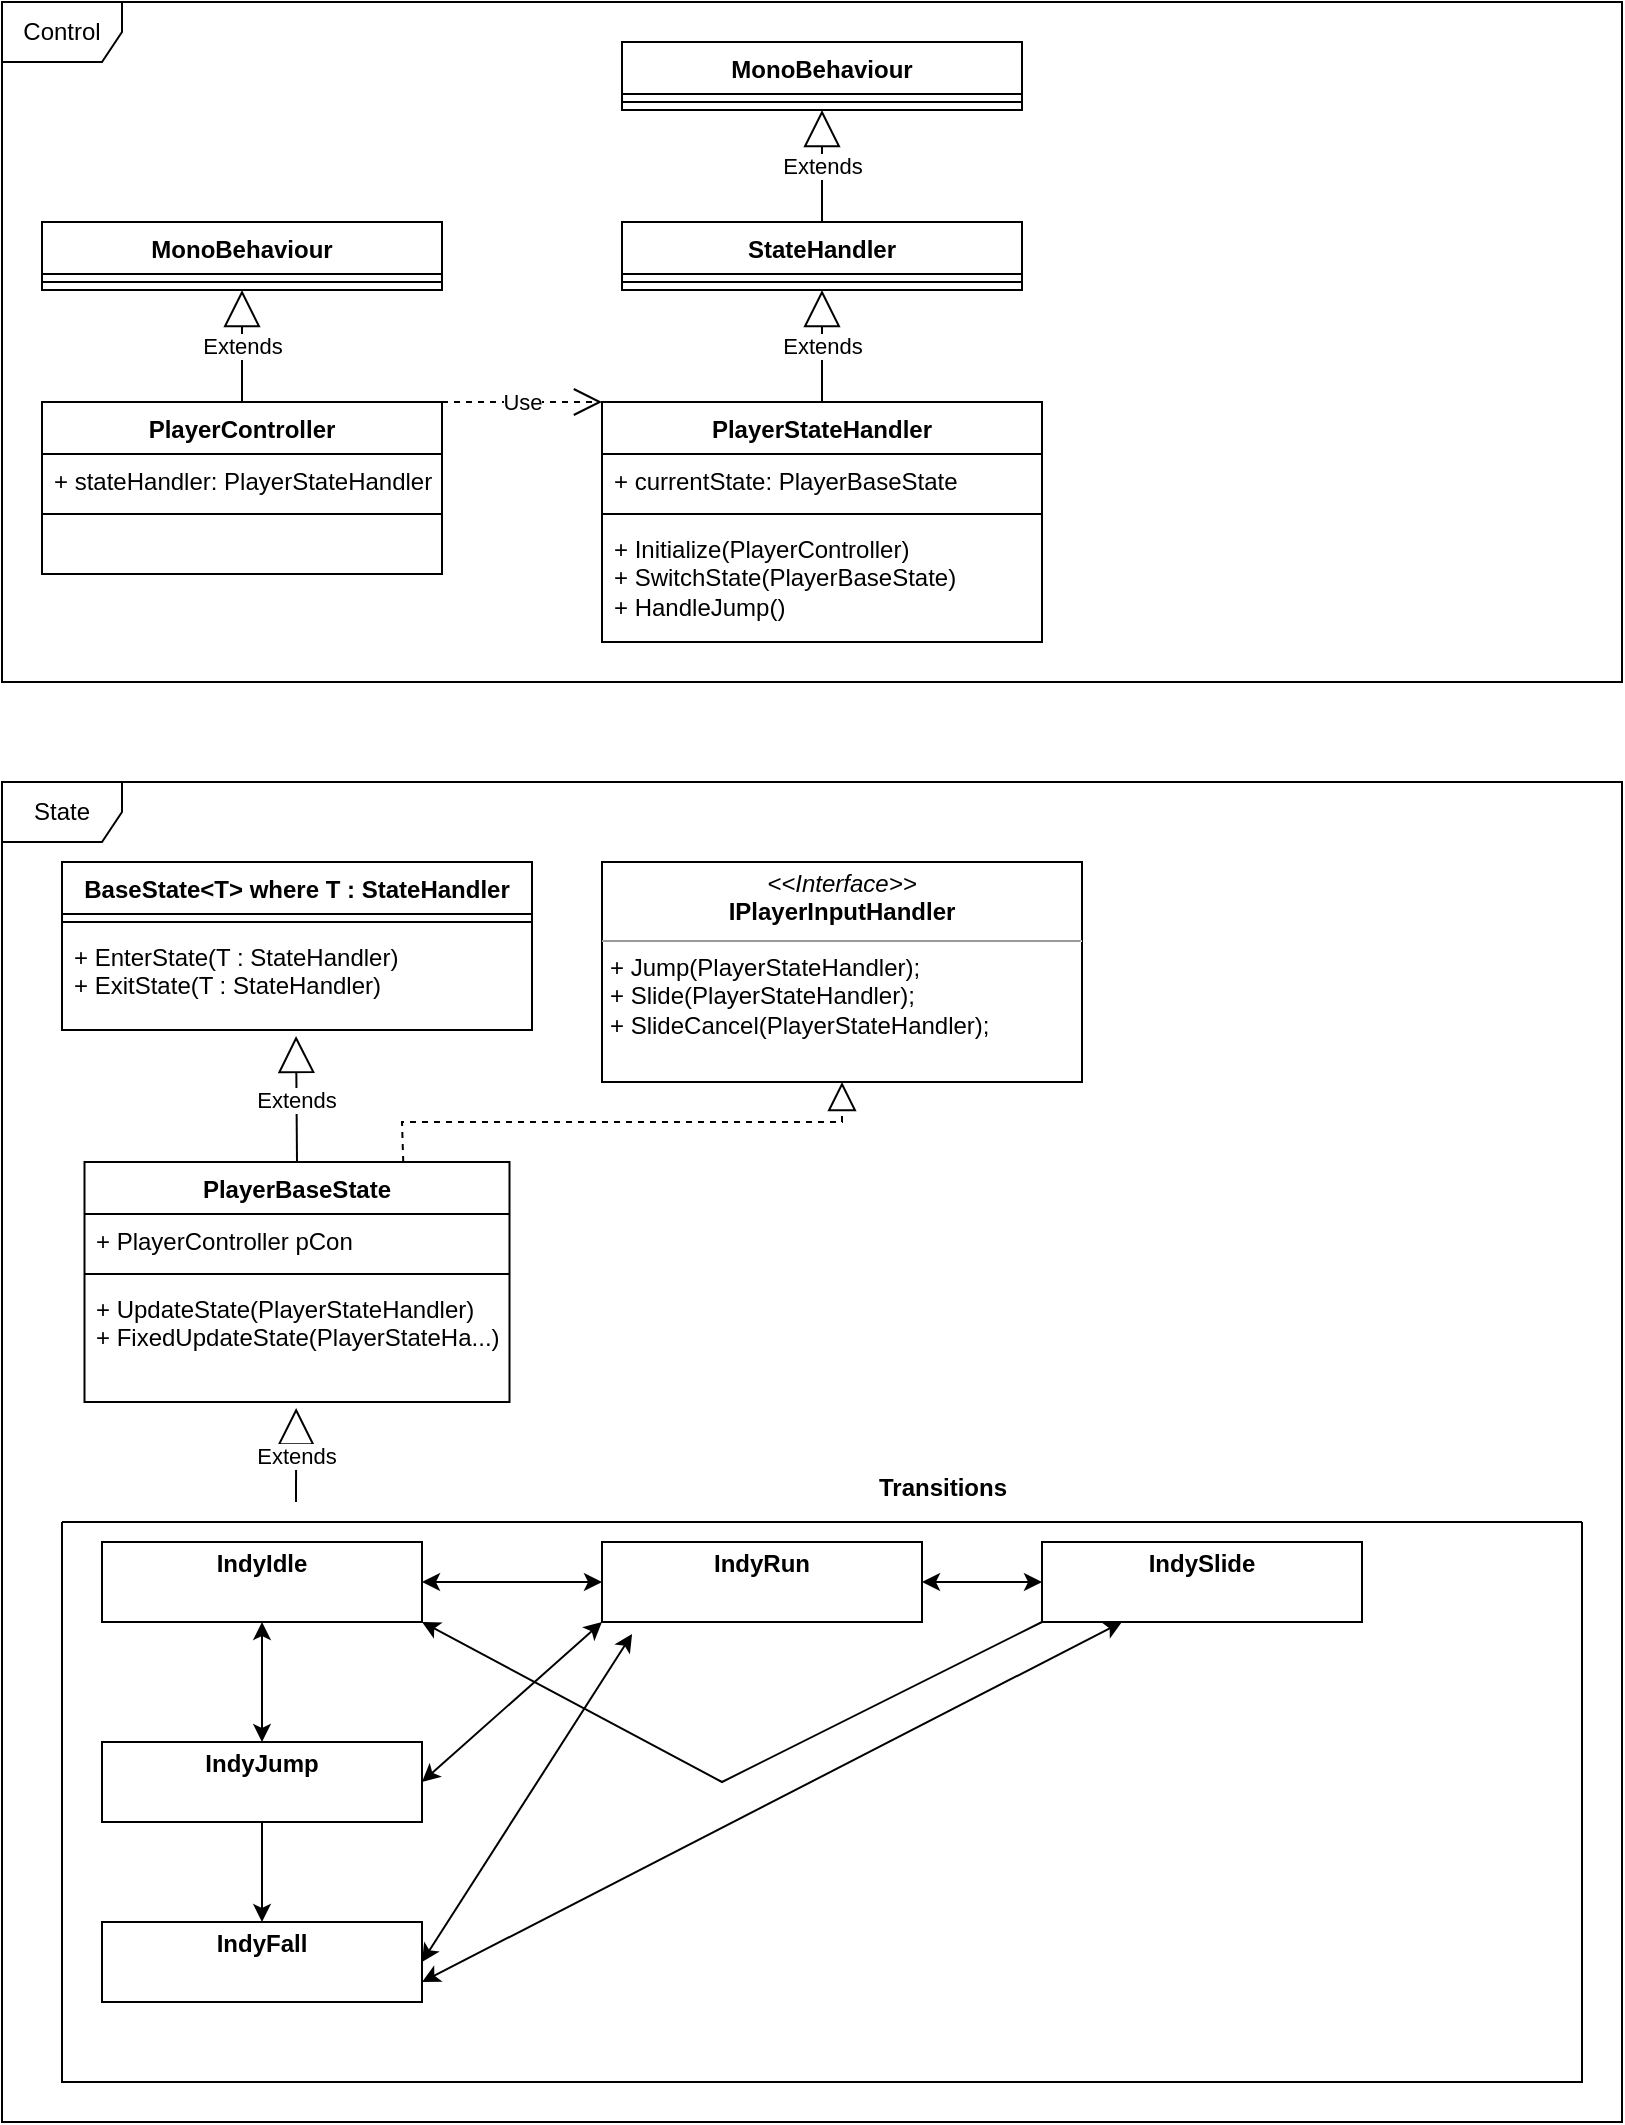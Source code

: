 <mxfile version="21.4.0" type="device">
  <diagram name="Page-1" id="c4acf3e9-155e-7222-9cf6-157b1a14988f">
    <mxGraphModel dx="1434" dy="796" grid="1" gridSize="10" guides="1" tooltips="1" connect="1" arrows="1" fold="1" page="1" pageScale="1" pageWidth="850" pageHeight="1100" background="none" math="0" shadow="0">
      <root>
        <mxCell id="0" />
        <mxCell id="1" parent="0" />
        <mxCell id="jxHgDn-rldh_3Dp6JYQk-1" value="PlayerController" style="swimlane;fontStyle=1;align=center;verticalAlign=top;childLayout=stackLayout;horizontal=1;startSize=26;horizontalStack=0;resizeParent=1;resizeParentMax=0;resizeLast=0;collapsible=1;marginBottom=0;whiteSpace=wrap;html=1;" vertex="1" parent="1">
          <mxGeometry x="40" y="220" width="200" height="86" as="geometry" />
        </mxCell>
        <mxCell id="jxHgDn-rldh_3Dp6JYQk-2" value="+ stateHandler: PlayerStateHandler" style="text;strokeColor=none;fillColor=none;align=left;verticalAlign=top;spacingLeft=4;spacingRight=4;overflow=hidden;rotatable=0;points=[[0,0.5],[1,0.5]];portConstraint=eastwest;whiteSpace=wrap;html=1;" vertex="1" parent="jxHgDn-rldh_3Dp6JYQk-1">
          <mxGeometry y="26" width="200" height="26" as="geometry" />
        </mxCell>
        <mxCell id="jxHgDn-rldh_3Dp6JYQk-3" value="" style="line;strokeWidth=1;fillColor=none;align=left;verticalAlign=middle;spacingTop=-1;spacingLeft=3;spacingRight=3;rotatable=0;labelPosition=right;points=[];portConstraint=eastwest;strokeColor=inherit;" vertex="1" parent="jxHgDn-rldh_3Dp6JYQk-1">
          <mxGeometry y="52" width="200" height="8" as="geometry" />
        </mxCell>
        <mxCell id="jxHgDn-rldh_3Dp6JYQk-4" value="&amp;nbsp;" style="text;strokeColor=none;fillColor=none;align=left;verticalAlign=top;spacingLeft=4;spacingRight=4;overflow=hidden;rotatable=0;points=[[0,0.5],[1,0.5]];portConstraint=eastwest;whiteSpace=wrap;html=1;" vertex="1" parent="jxHgDn-rldh_3Dp6JYQk-1">
          <mxGeometry y="60" width="200" height="26" as="geometry" />
        </mxCell>
        <mxCell id="jxHgDn-rldh_3Dp6JYQk-5" value="PlayerStateHandler" style="swimlane;fontStyle=1;align=center;verticalAlign=top;childLayout=stackLayout;horizontal=1;startSize=26;horizontalStack=0;resizeParent=1;resizeParentMax=0;resizeLast=0;collapsible=1;marginBottom=0;whiteSpace=wrap;html=1;" vertex="1" parent="1">
          <mxGeometry x="320" y="220" width="220" height="120" as="geometry">
            <mxRectangle x="320" y="30" width="150" height="30" as="alternateBounds" />
          </mxGeometry>
        </mxCell>
        <mxCell id="jxHgDn-rldh_3Dp6JYQk-6" value="+ currentState: PlayerBaseState" style="text;strokeColor=none;fillColor=none;align=left;verticalAlign=top;spacingLeft=4;spacingRight=4;overflow=hidden;rotatable=0;points=[[0,0.5],[1,0.5]];portConstraint=eastwest;whiteSpace=wrap;html=1;" vertex="1" parent="jxHgDn-rldh_3Dp6JYQk-5">
          <mxGeometry y="26" width="220" height="26" as="geometry" />
        </mxCell>
        <mxCell id="jxHgDn-rldh_3Dp6JYQk-7" value="" style="line;strokeWidth=1;fillColor=none;align=left;verticalAlign=middle;spacingTop=-1;spacingLeft=3;spacingRight=3;rotatable=0;labelPosition=right;points=[];portConstraint=eastwest;strokeColor=inherit;" vertex="1" parent="jxHgDn-rldh_3Dp6JYQk-5">
          <mxGeometry y="52" width="220" height="8" as="geometry" />
        </mxCell>
        <mxCell id="jxHgDn-rldh_3Dp6JYQk-8" value="+ Initialize(PlayerController)&lt;br&gt;+ SwitchState(PlayerBaseState)&lt;br&gt;+ HandleJump()" style="text;strokeColor=none;fillColor=none;align=left;verticalAlign=top;spacingLeft=4;spacingRight=4;overflow=hidden;rotatable=0;points=[[0,0.5],[1,0.5]];portConstraint=eastwest;whiteSpace=wrap;html=1;" vertex="1" parent="jxHgDn-rldh_3Dp6JYQk-5">
          <mxGeometry y="60" width="220" height="60" as="geometry" />
        </mxCell>
        <mxCell id="jxHgDn-rldh_3Dp6JYQk-9" value="Use" style="endArrow=open;endSize=12;dashed=1;html=1;rounded=0;exitX=1;exitY=0;exitDx=0;exitDy=0;entryX=0;entryY=0;entryDx=0;entryDy=0;" edge="1" parent="1" source="jxHgDn-rldh_3Dp6JYQk-1" target="jxHgDn-rldh_3Dp6JYQk-5">
          <mxGeometry width="160" relative="1" as="geometry">
            <mxPoint x="340" y="500" as="sourcePoint" />
            <mxPoint x="500" y="500" as="targetPoint" />
          </mxGeometry>
        </mxCell>
        <mxCell id="jxHgDn-rldh_3Dp6JYQk-10" value="MonoBehaviour" style="swimlane;fontStyle=1;align=center;verticalAlign=top;childLayout=stackLayout;horizontal=1;startSize=26;horizontalStack=0;resizeParent=1;resizeParentMax=0;resizeLast=0;collapsible=1;marginBottom=0;whiteSpace=wrap;html=1;" vertex="1" parent="1">
          <mxGeometry x="40" y="130" width="200" height="34" as="geometry" />
        </mxCell>
        <mxCell id="jxHgDn-rldh_3Dp6JYQk-12" value="" style="line;strokeWidth=1;fillColor=none;align=left;verticalAlign=middle;spacingTop=-1;spacingLeft=3;spacingRight=3;rotatable=0;labelPosition=right;points=[];portConstraint=eastwest;strokeColor=inherit;" vertex="1" parent="jxHgDn-rldh_3Dp6JYQk-10">
          <mxGeometry y="26" width="200" height="8" as="geometry" />
        </mxCell>
        <mxCell id="jxHgDn-rldh_3Dp6JYQk-15" value="Extends" style="endArrow=block;endSize=16;endFill=0;html=1;rounded=0;exitX=0.5;exitY=0;exitDx=0;exitDy=0;entryX=0.5;entryY=1;entryDx=0;entryDy=0;" edge="1" parent="1" source="jxHgDn-rldh_3Dp6JYQk-1" target="jxHgDn-rldh_3Dp6JYQk-10">
          <mxGeometry width="160" relative="1" as="geometry">
            <mxPoint x="340" y="430" as="sourcePoint" />
            <mxPoint x="500" y="430" as="targetPoint" />
          </mxGeometry>
        </mxCell>
        <mxCell id="jxHgDn-rldh_3Dp6JYQk-16" value="MonoBehaviour" style="swimlane;fontStyle=1;align=center;verticalAlign=top;childLayout=stackLayout;horizontal=1;startSize=26;horizontalStack=0;resizeParent=1;resizeParentMax=0;resizeLast=0;collapsible=1;marginBottom=0;whiteSpace=wrap;html=1;" vertex="1" parent="1">
          <mxGeometry x="330" y="40" width="200" height="34" as="geometry" />
        </mxCell>
        <mxCell id="jxHgDn-rldh_3Dp6JYQk-17" value="" style="line;strokeWidth=1;fillColor=none;align=left;verticalAlign=middle;spacingTop=-1;spacingLeft=3;spacingRight=3;rotatable=0;labelPosition=right;points=[];portConstraint=eastwest;strokeColor=inherit;" vertex="1" parent="jxHgDn-rldh_3Dp6JYQk-16">
          <mxGeometry y="26" width="200" height="8" as="geometry" />
        </mxCell>
        <mxCell id="jxHgDn-rldh_3Dp6JYQk-20" value="Control" style="shape=umlFrame;whiteSpace=wrap;html=1;pointerEvents=0;" vertex="1" parent="1">
          <mxGeometry x="20" y="20" width="810" height="340" as="geometry" />
        </mxCell>
        <mxCell id="jxHgDn-rldh_3Dp6JYQk-31" value="BaseState&amp;lt;T&amp;gt; where T : StateHandler" style="swimlane;fontStyle=1;align=center;verticalAlign=top;childLayout=stackLayout;horizontal=1;startSize=26;horizontalStack=0;resizeParent=1;resizeParentMax=0;resizeLast=0;collapsible=1;marginBottom=0;whiteSpace=wrap;html=1;" vertex="1" parent="1">
          <mxGeometry x="50" y="450" width="235" height="84" as="geometry">
            <mxRectangle x="50" y="450" width="250" height="30" as="alternateBounds" />
          </mxGeometry>
        </mxCell>
        <mxCell id="jxHgDn-rldh_3Dp6JYQk-33" value="" style="line;strokeWidth=1;fillColor=none;align=left;verticalAlign=middle;spacingTop=-1;spacingLeft=3;spacingRight=3;rotatable=0;labelPosition=right;points=[];portConstraint=eastwest;strokeColor=inherit;" vertex="1" parent="jxHgDn-rldh_3Dp6JYQk-31">
          <mxGeometry y="26" width="235" height="8" as="geometry" />
        </mxCell>
        <mxCell id="jxHgDn-rldh_3Dp6JYQk-34" value="+ EnterState(T : StateHandler)&lt;br&gt;+ ExitState(T : StateHandler)" style="text;strokeColor=none;fillColor=none;align=left;verticalAlign=top;spacingLeft=4;spacingRight=4;overflow=hidden;rotatable=0;points=[[0,0.5],[1,0.5]];portConstraint=eastwest;whiteSpace=wrap;html=1;" vertex="1" parent="jxHgDn-rldh_3Dp6JYQk-31">
          <mxGeometry y="34" width="235" height="50" as="geometry" />
        </mxCell>
        <mxCell id="jxHgDn-rldh_3Dp6JYQk-37" value="Extends" style="endArrow=block;endSize=16;endFill=0;html=1;rounded=0;entryX=0.498;entryY=1.06;entryDx=0;entryDy=0;entryPerimeter=0;exitX=0.5;exitY=0;exitDx=0;exitDy=0;" edge="1" parent="1" source="jxHgDn-rldh_3Dp6JYQk-41" target="jxHgDn-rldh_3Dp6JYQk-34">
          <mxGeometry width="160" relative="1" as="geometry">
            <mxPoint x="167.5" y="630" as="sourcePoint" />
            <mxPoint x="190" y="560" as="targetPoint" />
          </mxGeometry>
        </mxCell>
        <mxCell id="jxHgDn-rldh_3Dp6JYQk-41" value="PlayerBaseState" style="swimlane;fontStyle=1;align=center;verticalAlign=top;childLayout=stackLayout;horizontal=1;startSize=26;horizontalStack=0;resizeParent=1;resizeParentMax=0;resizeLast=0;collapsible=1;marginBottom=0;whiteSpace=wrap;html=1;" vertex="1" parent="1">
          <mxGeometry x="61.25" y="600" width="212.5" height="120" as="geometry" />
        </mxCell>
        <mxCell id="jxHgDn-rldh_3Dp6JYQk-42" value="+ PlayerController pCon" style="text;strokeColor=none;fillColor=none;align=left;verticalAlign=top;spacingLeft=4;spacingRight=4;overflow=hidden;rotatable=0;points=[[0,0.5],[1,0.5]];portConstraint=eastwest;whiteSpace=wrap;html=1;" vertex="1" parent="jxHgDn-rldh_3Dp6JYQk-41">
          <mxGeometry y="26" width="212.5" height="26" as="geometry" />
        </mxCell>
        <mxCell id="jxHgDn-rldh_3Dp6JYQk-43" value="" style="line;strokeWidth=1;fillColor=none;align=left;verticalAlign=middle;spacingTop=-1;spacingLeft=3;spacingRight=3;rotatable=0;labelPosition=right;points=[];portConstraint=eastwest;strokeColor=inherit;" vertex="1" parent="jxHgDn-rldh_3Dp6JYQk-41">
          <mxGeometry y="52" width="212.5" height="8" as="geometry" />
        </mxCell>
        <mxCell id="jxHgDn-rldh_3Dp6JYQk-44" value="+ UpdateState(PlayerStateHandler)&lt;br&gt;+ FixedUpdateState(PlayerStateHa...)" style="text;strokeColor=none;fillColor=none;align=left;verticalAlign=top;spacingLeft=4;spacingRight=4;overflow=hidden;rotatable=0;points=[[0,0.5],[1,0.5]];portConstraint=eastwest;whiteSpace=wrap;html=1;" vertex="1" parent="jxHgDn-rldh_3Dp6JYQk-41">
          <mxGeometry y="60" width="212.5" height="60" as="geometry" />
        </mxCell>
        <mxCell id="jxHgDn-rldh_3Dp6JYQk-45" value="StateHandler" style="swimlane;fontStyle=1;align=center;verticalAlign=top;childLayout=stackLayout;horizontal=1;startSize=26;horizontalStack=0;resizeParent=1;resizeParentMax=0;resizeLast=0;collapsible=1;marginBottom=0;whiteSpace=wrap;html=1;" vertex="1" parent="1">
          <mxGeometry x="330" y="130" width="200" height="34" as="geometry" />
        </mxCell>
        <mxCell id="jxHgDn-rldh_3Dp6JYQk-46" value="" style="line;strokeWidth=1;fillColor=none;align=left;verticalAlign=middle;spacingTop=-1;spacingLeft=3;spacingRight=3;rotatable=0;labelPosition=right;points=[];portConstraint=eastwest;strokeColor=inherit;" vertex="1" parent="jxHgDn-rldh_3Dp6JYQk-45">
          <mxGeometry y="26" width="200" height="8" as="geometry" />
        </mxCell>
        <mxCell id="jxHgDn-rldh_3Dp6JYQk-47" value="Extends" style="endArrow=block;endSize=16;endFill=0;html=1;rounded=0;exitX=0.5;exitY=0;exitDx=0;exitDy=0;entryX=0.5;entryY=1;entryDx=0;entryDy=0;" edge="1" parent="1" source="jxHgDn-rldh_3Dp6JYQk-5" target="jxHgDn-rldh_3Dp6JYQk-45">
          <mxGeometry width="160" relative="1" as="geometry">
            <mxPoint x="340" y="360" as="sourcePoint" />
            <mxPoint x="500" y="360" as="targetPoint" />
          </mxGeometry>
        </mxCell>
        <mxCell id="jxHgDn-rldh_3Dp6JYQk-48" value="Extends" style="endArrow=block;endSize=16;endFill=0;html=1;rounded=0;exitX=0.5;exitY=0;exitDx=0;exitDy=0;entryX=0.5;entryY=1;entryDx=0;entryDy=0;" edge="1" parent="1" source="jxHgDn-rldh_3Dp6JYQk-45" target="jxHgDn-rldh_3Dp6JYQk-16">
          <mxGeometry width="160" relative="1" as="geometry">
            <mxPoint x="440" y="230" as="sourcePoint" />
            <mxPoint x="440" y="184" as="targetPoint" />
          </mxGeometry>
        </mxCell>
        <mxCell id="jxHgDn-rldh_3Dp6JYQk-49" value="&lt;p style=&quot;margin:0px;margin-top:4px;text-align:center;&quot;&gt;&lt;i&gt;&amp;lt;&amp;lt;Interface&amp;gt;&amp;gt;&lt;/i&gt;&lt;br&gt;&lt;b&gt;IPlayerInputHandler&lt;/b&gt;&lt;/p&gt;&lt;hr size=&quot;1&quot;&gt;&lt;p style=&quot;margin:0px;margin-left:4px;&quot;&gt;+&amp;nbsp;Jump(PlayerStateHandler);&lt;/p&gt;&lt;p style=&quot;margin:0px;margin-left:4px;&quot;&gt;+ Slide(PlayerStateHandler);&lt;/p&gt;&lt;p style=&quot;margin:0px;margin-left:4px;&quot;&gt;+ SlideCancel(PlayerStateHandler);&lt;/p&gt;" style="verticalAlign=top;align=left;overflow=fill;fontSize=12;fontFamily=Helvetica;html=1;whiteSpace=wrap;" vertex="1" parent="1">
          <mxGeometry x="320" y="450" width="240" height="110" as="geometry" />
        </mxCell>
        <mxCell id="jxHgDn-rldh_3Dp6JYQk-50" value="" style="endArrow=block;dashed=1;endFill=0;endSize=12;html=1;rounded=0;exitX=0.75;exitY=0;exitDx=0;exitDy=0;entryX=0.5;entryY=1;entryDx=0;entryDy=0;" edge="1" parent="1" source="jxHgDn-rldh_3Dp6JYQk-41" target="jxHgDn-rldh_3Dp6JYQk-49">
          <mxGeometry width="160" relative="1" as="geometry">
            <mxPoint x="340" y="560" as="sourcePoint" />
            <mxPoint x="500" y="560" as="targetPoint" />
            <Array as="points">
              <mxPoint x="220" y="580" />
              <mxPoint x="440" y="580" />
            </Array>
          </mxGeometry>
        </mxCell>
        <mxCell id="jxHgDn-rldh_3Dp6JYQk-52" value="&lt;p style=&quot;margin: 4px 0px 0px;&quot;&gt;&lt;b style=&quot;background-color: initial;&quot;&gt;IndyIdle&lt;/b&gt;&lt;br&gt;&lt;/p&gt;&lt;p style=&quot;margin:0px;margin-left:4px;&quot;&gt;&lt;br&gt;&lt;/p&gt;" style="verticalAlign=top;align=center;overflow=fill;fontSize=12;fontFamily=Helvetica;html=1;whiteSpace=wrap;" vertex="1" parent="1">
          <mxGeometry x="70" y="790" width="160" height="40" as="geometry" />
        </mxCell>
        <mxCell id="jxHgDn-rldh_3Dp6JYQk-58" value="State" style="shape=umlFrame;whiteSpace=wrap;html=1;pointerEvents=0;" vertex="1" parent="1">
          <mxGeometry x="20" y="410" width="810" height="670" as="geometry" />
        </mxCell>
        <mxCell id="jxHgDn-rldh_3Dp6JYQk-60" value="" style="swimlane;startSize=0;movable=1;resizable=1;rotatable=1;deletable=1;editable=1;locked=0;connectable=1;" vertex="1" parent="1">
          <mxGeometry x="50" y="780" width="760" height="280" as="geometry">
            <mxRectangle x="50" y="780" width="50" height="40" as="alternateBounds" />
          </mxGeometry>
        </mxCell>
        <mxCell id="jxHgDn-rldh_3Dp6JYQk-55" value="&lt;p style=&quot;margin: 4px 0px 0px;&quot;&gt;&lt;b style=&quot;background-color: initial;&quot;&gt;IndyRun&lt;/b&gt;&lt;br&gt;&lt;/p&gt;&lt;p style=&quot;margin:0px;margin-left:4px;&quot;&gt;&lt;br&gt;&lt;/p&gt;" style="verticalAlign=top;align=center;overflow=fill;fontSize=12;fontFamily=Helvetica;html=1;whiteSpace=wrap;" vertex="1" parent="jxHgDn-rldh_3Dp6JYQk-60">
          <mxGeometry x="270" y="10" width="160" height="40" as="geometry" />
        </mxCell>
        <mxCell id="jxHgDn-rldh_3Dp6JYQk-78" value="&lt;p style=&quot;margin: 4px 0px 0px;&quot;&gt;&lt;b style=&quot;background-color: initial;&quot;&gt;IndySlide&lt;/b&gt;&lt;/p&gt;&lt;p style=&quot;margin:0px;margin-left:4px;&quot;&gt;&lt;br&gt;&lt;/p&gt;" style="verticalAlign=top;align=center;overflow=fill;fontSize=12;fontFamily=Helvetica;html=1;whiteSpace=wrap;" vertex="1" parent="jxHgDn-rldh_3Dp6JYQk-60">
          <mxGeometry x="490" y="10" width="160" height="40" as="geometry" />
        </mxCell>
        <mxCell id="jxHgDn-rldh_3Dp6JYQk-149" value="" style="endArrow=classic;startArrow=classic;html=1;rounded=0;exitX=1;exitY=0.5;exitDx=0;exitDy=0;entryX=0;entryY=0.5;entryDx=0;entryDy=0;" edge="1" parent="jxHgDn-rldh_3Dp6JYQk-60" source="jxHgDn-rldh_3Dp6JYQk-55" target="jxHgDn-rldh_3Dp6JYQk-78">
          <mxGeometry width="50" height="50" relative="1" as="geometry">
            <mxPoint x="190" y="40" as="sourcePoint" />
            <mxPoint x="280" y="40" as="targetPoint" />
          </mxGeometry>
        </mxCell>
        <mxCell id="jxHgDn-rldh_3Dp6JYQk-150" value="&lt;p style=&quot;margin: 4px 0px 0px;&quot;&gt;&lt;b style=&quot;background-color: initial;&quot;&gt;IndyFall&lt;/b&gt;&lt;br&gt;&lt;/p&gt;&lt;p style=&quot;margin:0px;margin-left:4px;&quot;&gt;&lt;br&gt;&lt;/p&gt;" style="verticalAlign=top;align=center;overflow=fill;fontSize=12;fontFamily=Helvetica;html=1;whiteSpace=wrap;" vertex="1" parent="jxHgDn-rldh_3Dp6JYQk-60">
          <mxGeometry x="20" y="200" width="160" height="40" as="geometry" />
        </mxCell>
        <mxCell id="jxHgDn-rldh_3Dp6JYQk-154" style="edgeStyle=orthogonalEdgeStyle;rounded=0;orthogonalLoop=1;jettySize=auto;html=1;exitX=0.5;exitY=1;exitDx=0;exitDy=0;entryX=0.5;entryY=0;entryDx=0;entryDy=0;" edge="1" parent="jxHgDn-rldh_3Dp6JYQk-60" source="jxHgDn-rldh_3Dp6JYQk-53" target="jxHgDn-rldh_3Dp6JYQk-150">
          <mxGeometry relative="1" as="geometry" />
        </mxCell>
        <mxCell id="jxHgDn-rldh_3Dp6JYQk-53" value="&lt;p style=&quot;margin: 4px 0px 0px;&quot;&gt;&lt;b style=&quot;background-color: initial;&quot;&gt;IndyJump&lt;/b&gt;&lt;br&gt;&lt;/p&gt;&lt;p style=&quot;margin:0px;margin-left:4px;&quot;&gt;&lt;br&gt;&lt;/p&gt;" style="verticalAlign=top;align=center;overflow=fill;fontSize=12;fontFamily=Helvetica;html=1;whiteSpace=wrap;movable=1;resizable=1;rotatable=1;deletable=1;editable=1;locked=0;connectable=1;" vertex="1" parent="jxHgDn-rldh_3Dp6JYQk-60">
          <mxGeometry x="20" y="110" width="160" height="40" as="geometry" />
        </mxCell>
        <mxCell id="jxHgDn-rldh_3Dp6JYQk-157" value="" style="endArrow=classic;startArrow=classic;html=1;rounded=0;exitX=1;exitY=0.5;exitDx=0;exitDy=0;entryX=0;entryY=1;entryDx=0;entryDy=0;" edge="1" parent="jxHgDn-rldh_3Dp6JYQk-60" source="jxHgDn-rldh_3Dp6JYQk-53" target="jxHgDn-rldh_3Dp6JYQk-55">
          <mxGeometry width="50" height="50" relative="1" as="geometry">
            <mxPoint x="190" y="40" as="sourcePoint" />
            <mxPoint x="350" y="40" as="targetPoint" />
          </mxGeometry>
        </mxCell>
        <mxCell id="jxHgDn-rldh_3Dp6JYQk-158" value="" style="endArrow=classic;startArrow=classic;html=1;rounded=0;exitX=1;exitY=0.5;exitDx=0;exitDy=0;entryX=0.094;entryY=1.15;entryDx=0;entryDy=0;entryPerimeter=0;" edge="1" parent="jxHgDn-rldh_3Dp6JYQk-60" source="jxHgDn-rldh_3Dp6JYQk-150" target="jxHgDn-rldh_3Dp6JYQk-55">
          <mxGeometry width="50" height="50" relative="1" as="geometry">
            <mxPoint x="190" y="140" as="sourcePoint" />
            <mxPoint x="360" y="60" as="targetPoint" />
          </mxGeometry>
        </mxCell>
        <mxCell id="jxHgDn-rldh_3Dp6JYQk-160" value="" style="endArrow=classic;startArrow=classic;html=1;rounded=0;exitX=1;exitY=0.75;exitDx=0;exitDy=0;entryX=0.25;entryY=1;entryDx=0;entryDy=0;" edge="1" parent="jxHgDn-rldh_3Dp6JYQk-60" source="jxHgDn-rldh_3Dp6JYQk-150" target="jxHgDn-rldh_3Dp6JYQk-78">
          <mxGeometry width="50" height="50" relative="1" as="geometry">
            <mxPoint x="190" y="230" as="sourcePoint" />
            <mxPoint x="295" y="66" as="targetPoint" />
          </mxGeometry>
        </mxCell>
        <mxCell id="jxHgDn-rldh_3Dp6JYQk-61" value="Extends" style="endArrow=block;endSize=16;endFill=0;html=1;rounded=0;entryX=0.498;entryY=1.05;entryDx=0;entryDy=0;entryPerimeter=0;" edge="1" parent="1" target="jxHgDn-rldh_3Dp6JYQk-44">
          <mxGeometry width="160" relative="1" as="geometry">
            <mxPoint x="167" y="770" as="sourcePoint" />
            <mxPoint x="329" y="680" as="targetPoint" />
          </mxGeometry>
        </mxCell>
        <mxCell id="jxHgDn-rldh_3Dp6JYQk-62" value="Transitions" style="text;align=center;fontStyle=1;verticalAlign=middle;spacingLeft=3;spacingRight=3;strokeColor=none;rotatable=0;points=[[0,0.5],[1,0.5]];portConstraint=eastwest;html=1;" vertex="1" parent="1">
          <mxGeometry x="450" y="750" width="80" height="26" as="geometry" />
        </mxCell>
        <mxCell id="jxHgDn-rldh_3Dp6JYQk-74" value="" style="endArrow=classic;startArrow=classic;html=1;rounded=0;exitX=1;exitY=0.5;exitDx=0;exitDy=0;entryX=0;entryY=0.5;entryDx=0;entryDy=0;" edge="1" parent="1" source="jxHgDn-rldh_3Dp6JYQk-52" target="jxHgDn-rldh_3Dp6JYQk-55">
          <mxGeometry width="50" height="50" relative="1" as="geometry">
            <mxPoint x="443" y="920" as="sourcePoint" />
            <mxPoint x="443" y="840" as="targetPoint" />
          </mxGeometry>
        </mxCell>
        <mxCell id="jxHgDn-rldh_3Dp6JYQk-75" value="" style="endArrow=classic;startArrow=classic;html=1;rounded=0;exitX=0.5;exitY=1;exitDx=0;exitDy=0;entryX=0.5;entryY=0;entryDx=0;entryDy=0;" edge="1" parent="1" source="jxHgDn-rldh_3Dp6JYQk-52" target="jxHgDn-rldh_3Dp6JYQk-53">
          <mxGeometry width="50" height="50" relative="1" as="geometry">
            <mxPoint x="240" y="820" as="sourcePoint" />
            <mxPoint x="363" y="820" as="targetPoint" />
          </mxGeometry>
        </mxCell>
        <mxCell id="jxHgDn-rldh_3Dp6JYQk-159" style="rounded=0;orthogonalLoop=1;jettySize=auto;html=1;exitX=0;exitY=1;exitDx=0;exitDy=0;entryX=1;entryY=1;entryDx=0;entryDy=0;" edge="1" parent="1" source="jxHgDn-rldh_3Dp6JYQk-78" target="jxHgDn-rldh_3Dp6JYQk-52">
          <mxGeometry relative="1" as="geometry">
            <Array as="points">
              <mxPoint x="380" y="910" />
            </Array>
          </mxGeometry>
        </mxCell>
      </root>
    </mxGraphModel>
  </diagram>
</mxfile>
